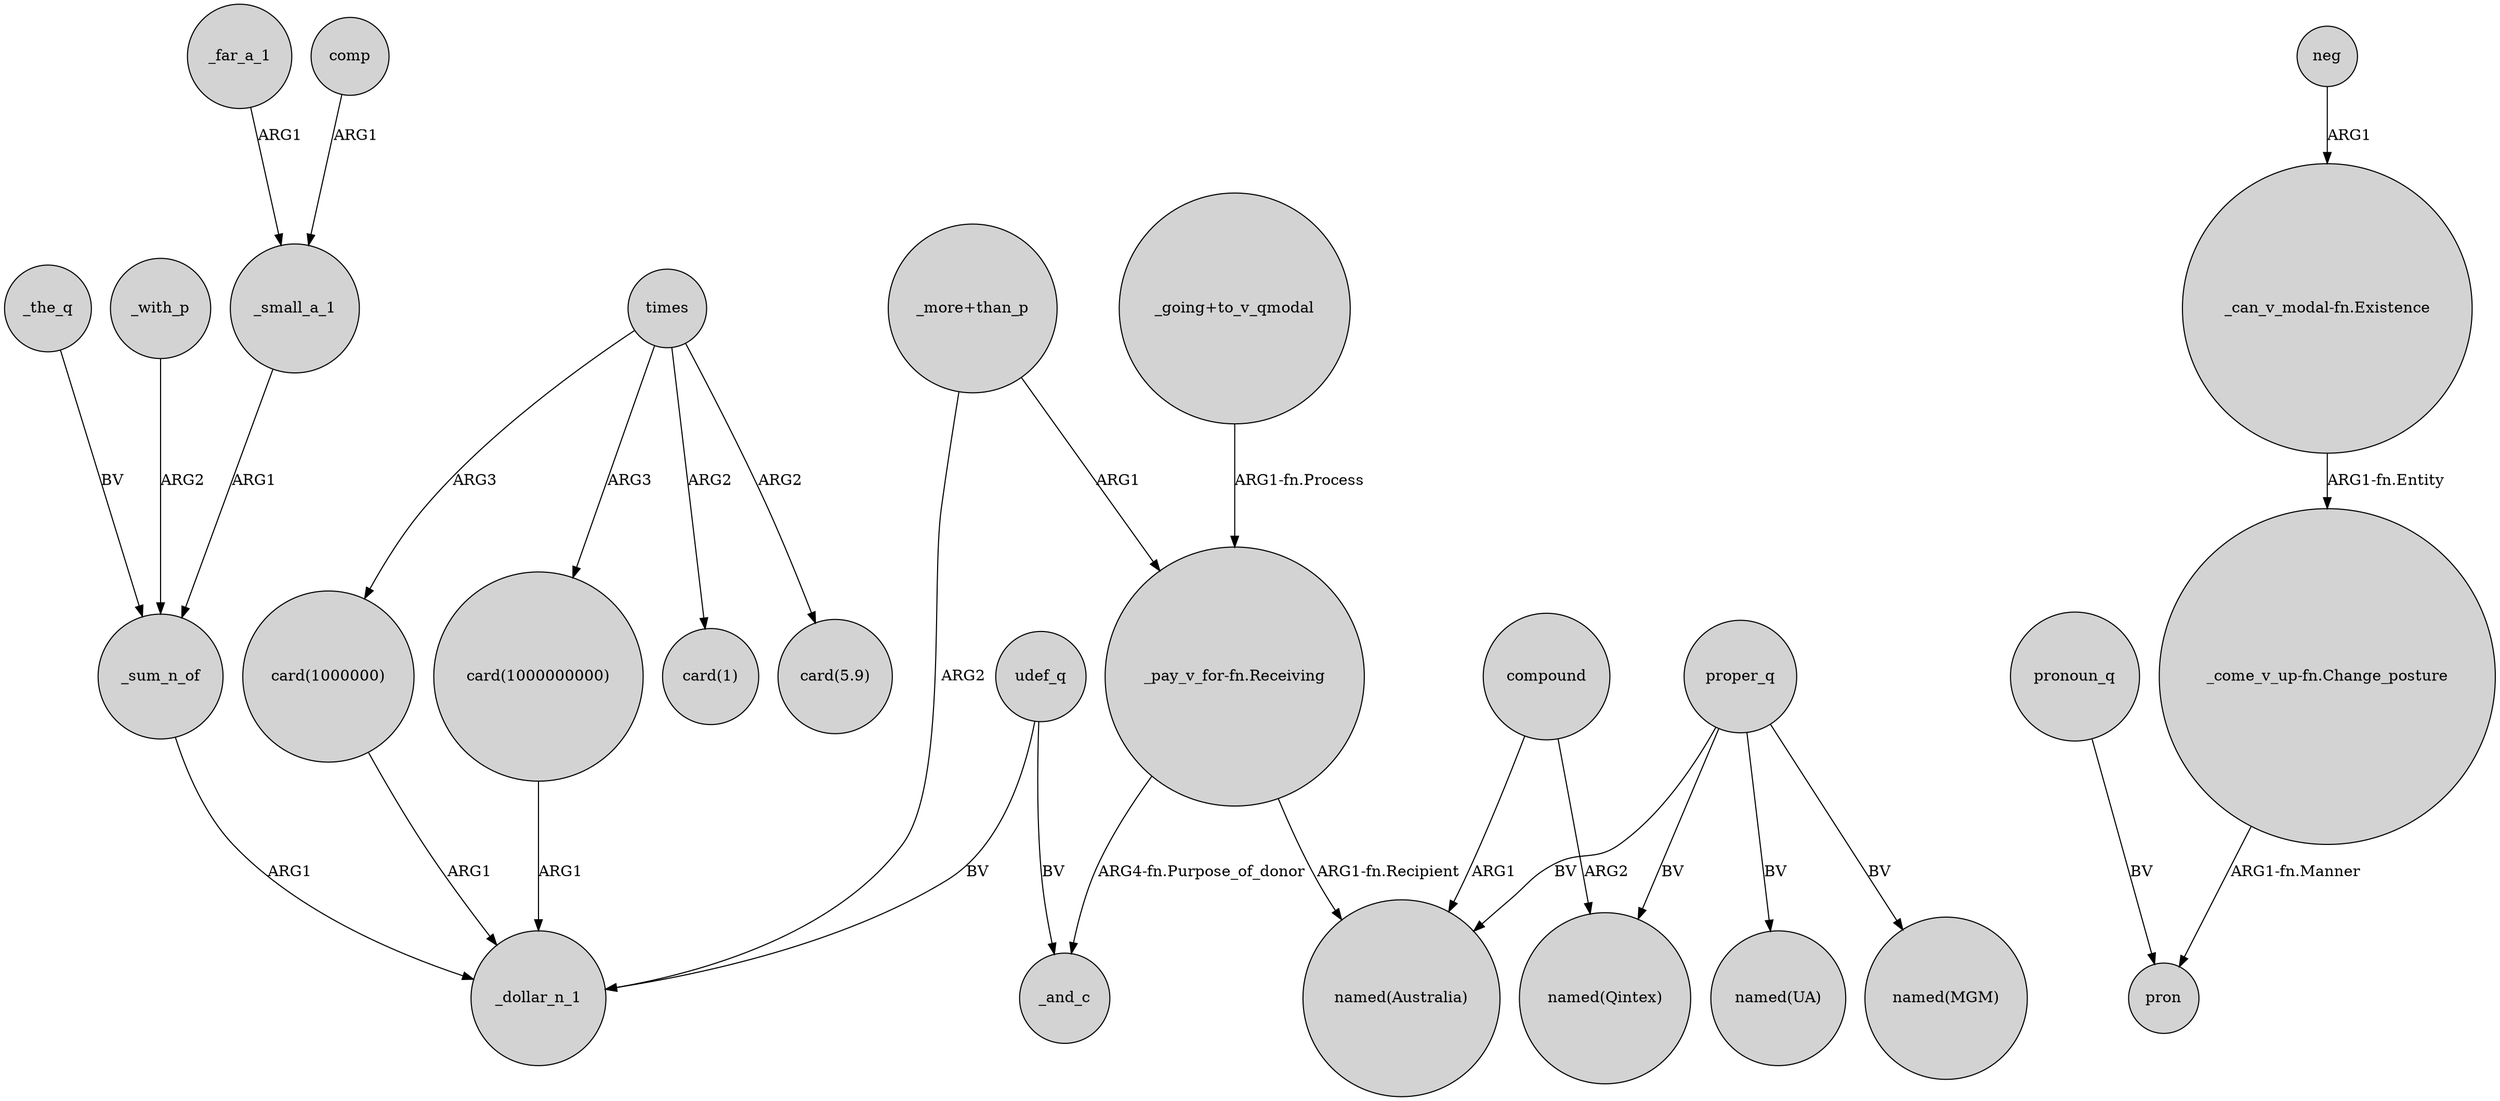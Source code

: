 digraph {
	node [shape=circle style=filled]
	_far_a_1 -> _small_a_1 [label=ARG1]
	"card(1000000000)" -> _dollar_n_1 [label=ARG1]
	"_pay_v_for-fn.Receiving" -> _and_c [label="ARG4-fn.Purpose_of_donor"]
	times -> "card(1000000)" [label=ARG3]
	times -> "card(1)" [label=ARG2]
	proper_q -> "named(Australia)" [label=BV]
	udef_q -> _and_c [label=BV]
	times -> "card(1000000000)" [label=ARG3]
	proper_q -> "named(MGM)" [label=BV]
	"_more+than_p" -> "_pay_v_for-fn.Receiving" [label=ARG1]
	"_more+than_p" -> _dollar_n_1 [label=ARG2]
	pronoun_q -> pron [label=BV]
	_sum_n_of -> _dollar_n_1 [label=ARG1]
	comp -> _small_a_1 [label=ARG1]
	_the_q -> _sum_n_of [label=BV]
	"_can_v_modal-fn.Existence" -> "_come_v_up-fn.Change_posture" [label="ARG1-fn.Entity"]
	"_going+to_v_qmodal" -> "_pay_v_for-fn.Receiving" [label="ARG1-fn.Process"]
	udef_q -> _dollar_n_1 [label=BV]
	"card(1000000)" -> _dollar_n_1 [label=ARG1]
	_with_p -> _sum_n_of [label=ARG2]
	compound -> "named(Qintex)" [label=ARG2]
	proper_q -> "named(Qintex)" [label=BV]
	"_pay_v_for-fn.Receiving" -> "named(Australia)" [label="ARG1-fn.Recipient"]
	neg -> "_can_v_modal-fn.Existence" [label=ARG1]
	proper_q -> "named(UA)" [label=BV]
	"_come_v_up-fn.Change_posture" -> pron [label="ARG1-fn.Manner"]
	compound -> "named(Australia)" [label=ARG1]
	times -> "card(5.9)" [label=ARG2]
	_small_a_1 -> _sum_n_of [label=ARG1]
}
